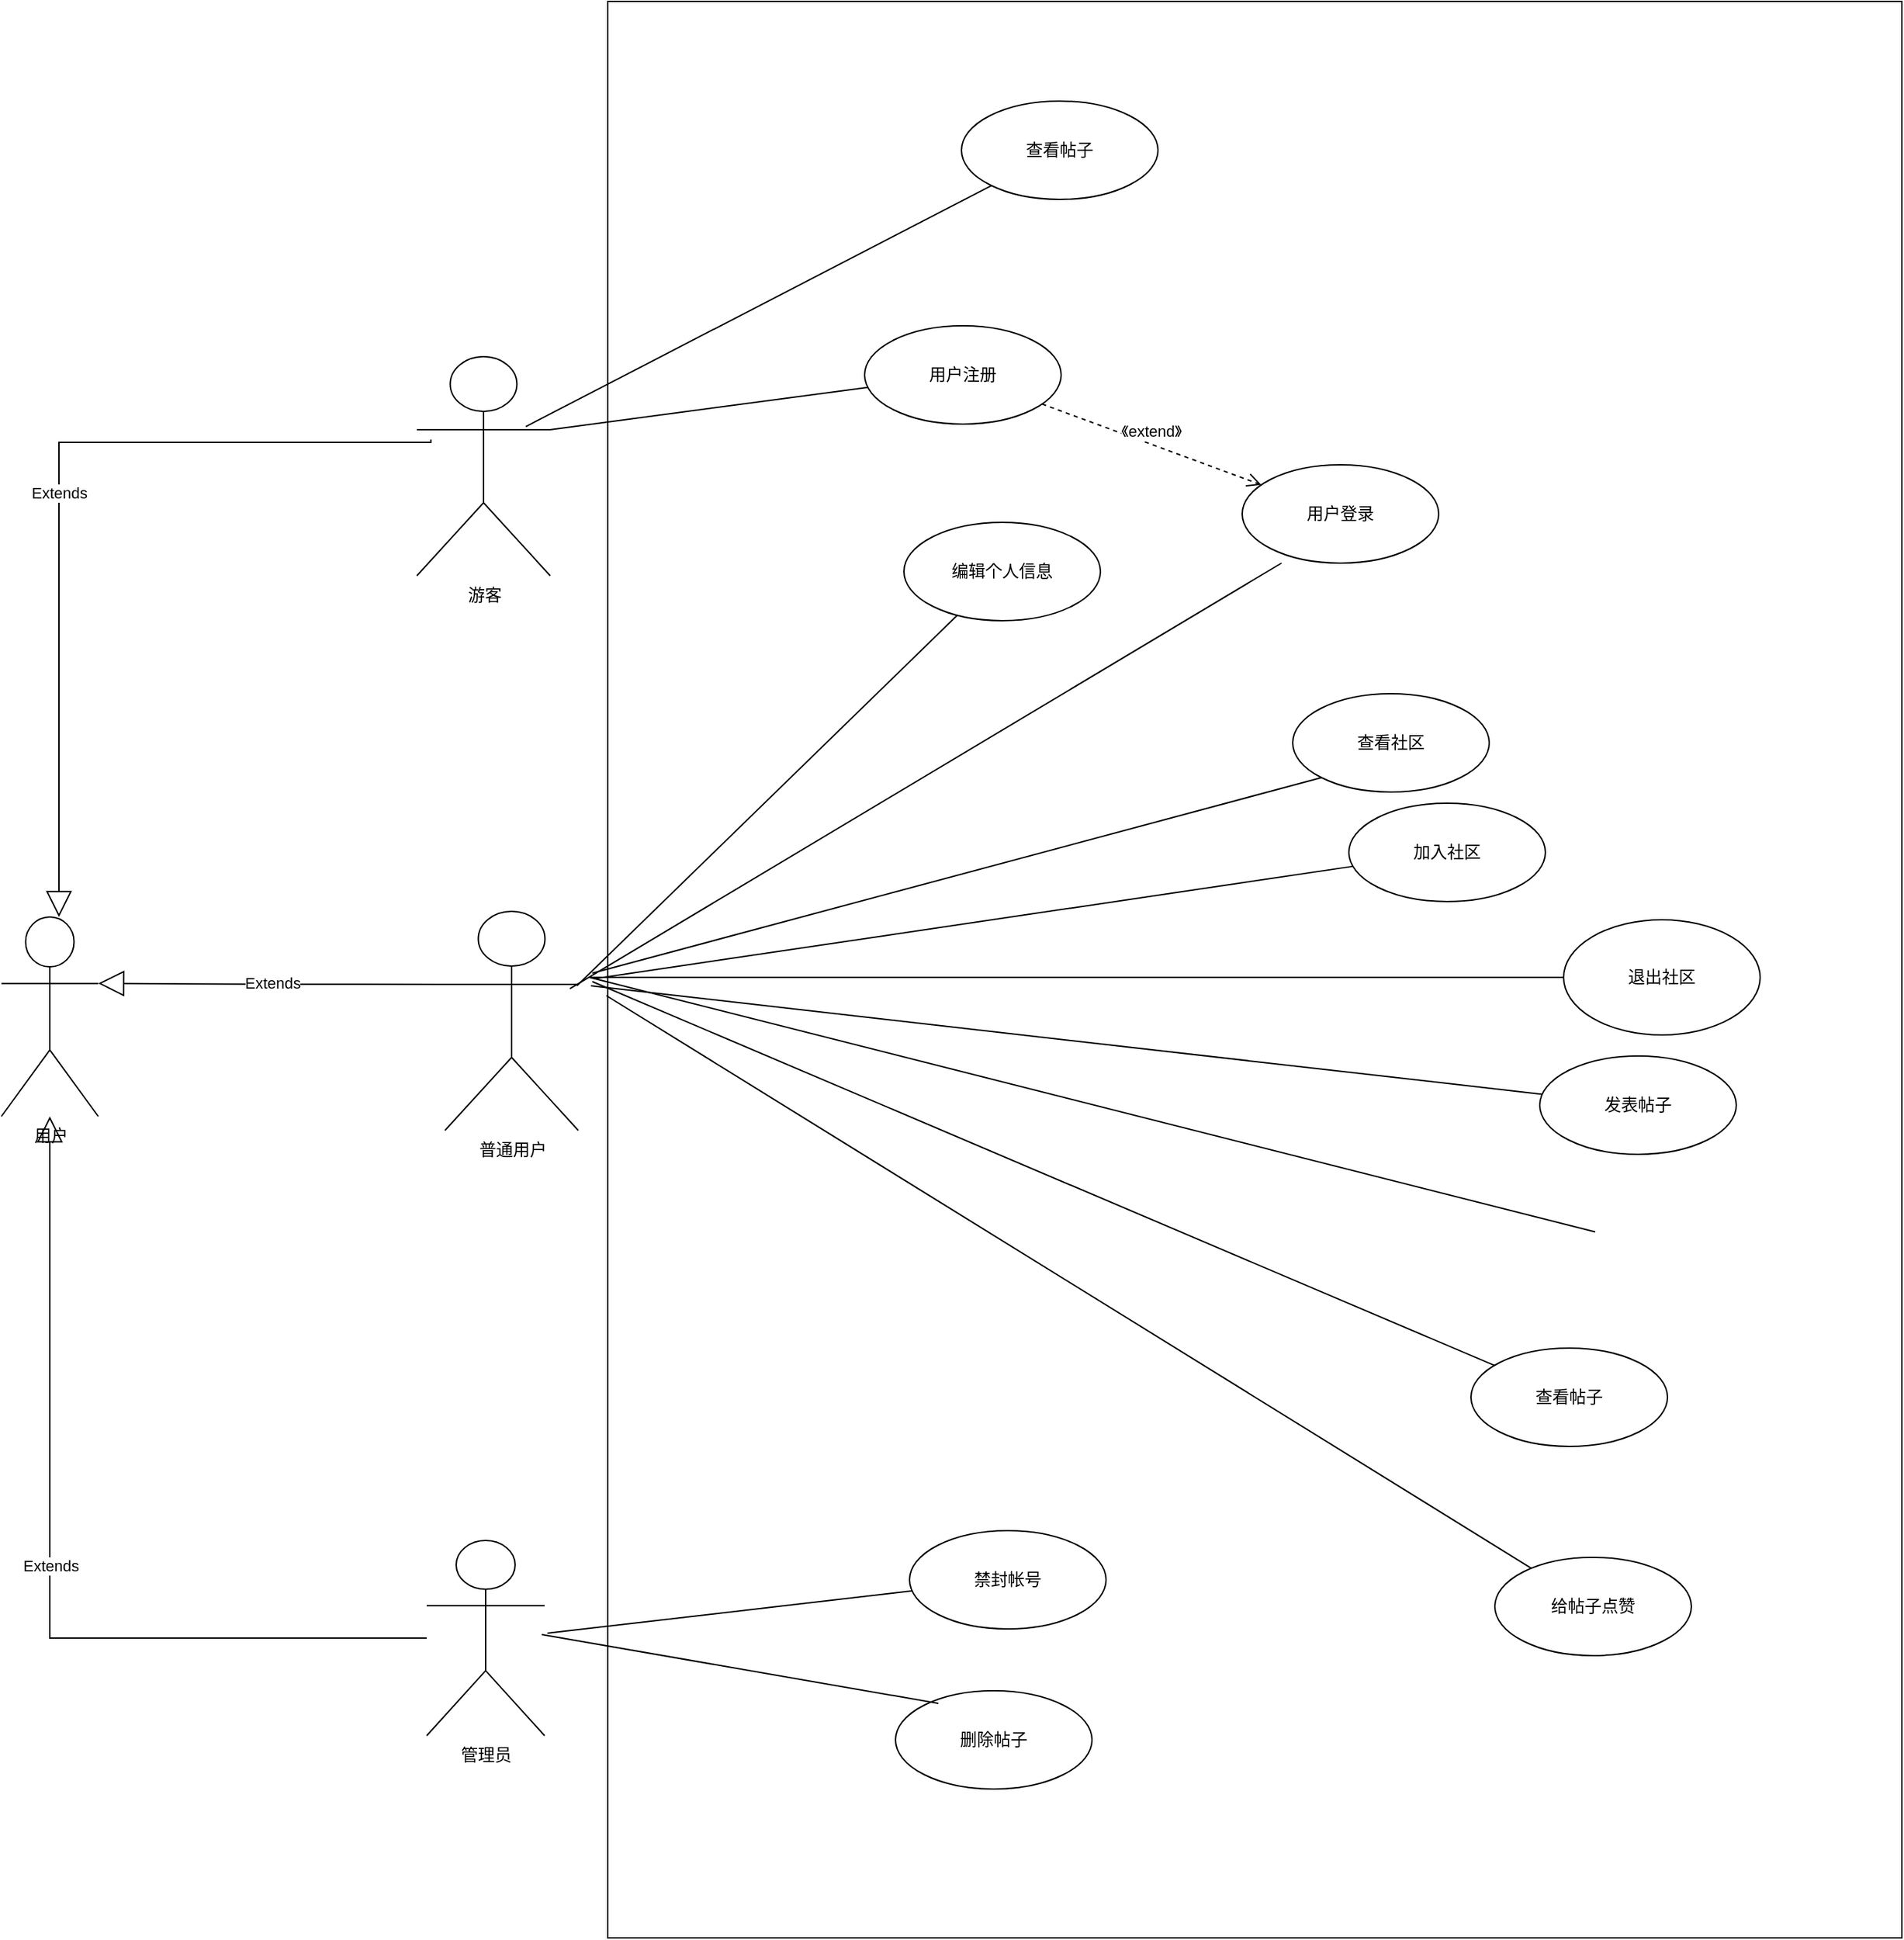 <mxfile version="22.1.8" type="github">
  <diagram id="C5RBs43oDa-KdzZeNtuy" name="Page-1">
    <mxGraphModel dx="2225" dy="2435" grid="0" gridSize="10" guides="1" tooltips="1" connect="1" arrows="1" fold="1" page="0" pageScale="1" pageWidth="827" pageHeight="1169" math="0" shadow="0">
      <root>
        <mxCell id="WIyWlLk6GJQsqaUBKTNV-0" />
        <mxCell id="WIyWlLk6GJQsqaUBKTNV-1" parent="WIyWlLk6GJQsqaUBKTNV-0" />
        <mxCell id="DFfbhcOuZ-YScBZ3NVUc-0" value="用户" style="shape=umlActor;verticalLabelPosition=bottom;verticalAlign=top;html=1;outlineConnect=0;" parent="WIyWlLk6GJQsqaUBKTNV-1" vertex="1">
          <mxGeometry x="405" y="204" width="69" height="142" as="geometry" />
        </mxCell>
        <mxCell id="DFfbhcOuZ-YScBZ3NVUc-15" value="《extend》" style="html=1;verticalAlign=bottom;endArrow=open;dashed=1;endSize=8;curved=0;rounded=0;" parent="WIyWlLk6GJQsqaUBKTNV-1" source="DFfbhcOuZ-YScBZ3NVUc-17" target="DFfbhcOuZ-YScBZ3NVUc-16" edge="1">
          <mxGeometry relative="1" as="geometry">
            <mxPoint x="1944.0" y="-144" as="sourcePoint" />
            <mxPoint x="1634" y="-111" as="targetPoint" />
          </mxGeometry>
        </mxCell>
        <mxCell id="DFfbhcOuZ-YScBZ3NVUc-16" value="用户登录" style="ellipse;whiteSpace=wrap;html=1;" parent="WIyWlLk6GJQsqaUBKTNV-1" vertex="1">
          <mxGeometry x="1289" y="-118" width="140" height="70" as="geometry" />
        </mxCell>
        <mxCell id="DFfbhcOuZ-YScBZ3NVUc-17" value="用户注册" style="ellipse;whiteSpace=wrap;html=1;" parent="WIyWlLk6GJQsqaUBKTNV-1" vertex="1">
          <mxGeometry x="1020" y="-217" width="140" height="70" as="geometry" />
        </mxCell>
        <mxCell id="DFfbhcOuZ-YScBZ3NVUc-23" value="查看社区" style="ellipse;whiteSpace=wrap;html=1;" parent="WIyWlLk6GJQsqaUBKTNV-1" vertex="1">
          <mxGeometry x="1325" y="45" width="140" height="70" as="geometry" />
        </mxCell>
        <mxCell id="DFfbhcOuZ-YScBZ3NVUc-24" value="加入社区" style="ellipse;whiteSpace=wrap;html=1;" parent="WIyWlLk6GJQsqaUBKTNV-1" vertex="1">
          <mxGeometry x="1365" y="123" width="140" height="70" as="geometry" />
        </mxCell>
        <mxCell id="DFfbhcOuZ-YScBZ3NVUc-25" value="退出社区" style="ellipse;whiteSpace=wrap;html=1;" parent="WIyWlLk6GJQsqaUBKTNV-1" vertex="1">
          <mxGeometry x="1518" y="206" width="140" height="82" as="geometry" />
        </mxCell>
        <mxCell id="DFfbhcOuZ-YScBZ3NVUc-37" value="发表帖子" style="ellipse;whiteSpace=wrap;html=1;" parent="WIyWlLk6GJQsqaUBKTNV-1" vertex="1">
          <mxGeometry x="1501" y="303" width="140" height="70" as="geometry" />
        </mxCell>
        <mxCell id="DFfbhcOuZ-YScBZ3NVUc-39" value="给帖子点赞" style="ellipse;whiteSpace=wrap;html=1;" parent="WIyWlLk6GJQsqaUBKTNV-1" vertex="1">
          <mxGeometry x="1469" y="660" width="140" height="70" as="geometry" />
        </mxCell>
        <mxCell id="DFfbhcOuZ-YScBZ3NVUc-46" value="管理员" style="shape=umlActor;verticalLabelPosition=bottom;verticalAlign=top;html=1;" parent="WIyWlLk6GJQsqaUBKTNV-1" vertex="1">
          <mxGeometry x="708" y="648" width="84" height="139" as="geometry" />
        </mxCell>
        <mxCell id="DFfbhcOuZ-YScBZ3NVUc-47" value="游客" style="shape=umlActor;verticalLabelPosition=bottom;verticalAlign=top;html=1;" parent="WIyWlLk6GJQsqaUBKTNV-1" vertex="1">
          <mxGeometry x="701" y="-195" width="95" height="156" as="geometry" />
        </mxCell>
        <mxCell id="ilz04YwUhrbSzE_xoEY--2" value="普通用户" style="shape=umlActor;verticalLabelPosition=bottom;verticalAlign=top;html=1;" vertex="1" parent="WIyWlLk6GJQsqaUBKTNV-1">
          <mxGeometry x="721" y="200" width="95" height="156" as="geometry" />
        </mxCell>
        <mxCell id="ilz04YwUhrbSzE_xoEY--8" value="Extends" style="endArrow=block;endSize=16;endFill=0;html=1;rounded=0;edgeStyle=orthogonalEdgeStyle;entryX=1;entryY=0.333;entryDx=0;entryDy=0;entryPerimeter=0;exitX=0;exitY=0.333;exitDx=0;exitDy=0;exitPerimeter=0;" edge="1" parent="WIyWlLk6GJQsqaUBKTNV-1" source="ilz04YwUhrbSzE_xoEY--2" target="DFfbhcOuZ-YScBZ3NVUc-0">
          <mxGeometry width="160" relative="1" as="geometry">
            <mxPoint x="474" y="471" as="sourcePoint" />
            <mxPoint x="634" y="471" as="targetPoint" />
          </mxGeometry>
        </mxCell>
        <mxCell id="ilz04YwUhrbSzE_xoEY--10" value="Extends" style="endArrow=block;endSize=16;endFill=0;html=1;rounded=0;edgeStyle=orthogonalEdgeStyle;" edge="1" parent="WIyWlLk6GJQsqaUBKTNV-1" source="DFfbhcOuZ-YScBZ3NVUc-46" target="DFfbhcOuZ-YScBZ3NVUc-0">
          <mxGeometry width="160" relative="1" as="geometry">
            <mxPoint x="911" y="262" as="sourcePoint" />
            <mxPoint x="1071" y="262" as="targetPoint" />
          </mxGeometry>
        </mxCell>
        <mxCell id="ilz04YwUhrbSzE_xoEY--11" value="Extends" style="endArrow=block;endSize=16;endFill=0;html=1;rounded=0;edgeStyle=orthogonalEdgeStyle;" edge="1" parent="WIyWlLk6GJQsqaUBKTNV-1" target="DFfbhcOuZ-YScBZ3NVUc-0">
          <mxGeometry width="160" relative="1" as="geometry">
            <mxPoint x="711" y="-136" as="sourcePoint" />
            <mxPoint x="1071" y="262" as="targetPoint" />
            <Array as="points">
              <mxPoint x="446" y="-134" />
            </Array>
          </mxGeometry>
        </mxCell>
        <mxCell id="ilz04YwUhrbSzE_xoEY--12" value="查看帖子" style="ellipse;whiteSpace=wrap;html=1;" vertex="1" parent="WIyWlLk6GJQsqaUBKTNV-1">
          <mxGeometry x="1452" y="511" width="140" height="70" as="geometry" />
        </mxCell>
        <mxCell id="ilz04YwUhrbSzE_xoEY--13" value="编辑个人信息" style="ellipse;whiteSpace=wrap;html=1;" vertex="1" parent="WIyWlLk6GJQsqaUBKTNV-1">
          <mxGeometry x="1048" y="-77" width="140" height="70" as="geometry" />
        </mxCell>
        <mxCell id="ilz04YwUhrbSzE_xoEY--36" value="" style="edgeStyle=none;orthogonalLoop=1;jettySize=auto;html=1;rounded=0;endArrow=none;endFill=0;entryX=0;entryY=1;entryDx=0;entryDy=0;" edge="1" parent="WIyWlLk6GJQsqaUBKTNV-1" target="DFfbhcOuZ-YScBZ3NVUc-23">
          <mxGeometry width="100" relative="1" as="geometry">
            <mxPoint x="826" y="244" as="sourcePoint" />
            <mxPoint x="947.533" y="119.511" as="targetPoint" />
            <Array as="points" />
          </mxGeometry>
        </mxCell>
        <mxCell id="ilz04YwUhrbSzE_xoEY--37" value="" style="edgeStyle=none;orthogonalLoop=1;jettySize=auto;html=1;rounded=0;endArrow=none;endFill=0;" edge="1" parent="WIyWlLk6GJQsqaUBKTNV-1" target="ilz04YwUhrbSzE_xoEY--12">
          <mxGeometry width="100" relative="1" as="geometry">
            <mxPoint x="826" y="250" as="sourcePoint" />
            <mxPoint x="1026.62" y="389.72" as="targetPoint" />
            <Array as="points" />
          </mxGeometry>
        </mxCell>
        <mxCell id="ilz04YwUhrbSzE_xoEY--38" value="" style="edgeStyle=none;orthogonalLoop=1;jettySize=auto;html=1;rounded=0;endArrow=none;endFill=0;" edge="1" parent="WIyWlLk6GJQsqaUBKTNV-1" target="DFfbhcOuZ-YScBZ3NVUc-39">
          <mxGeometry width="100" relative="1" as="geometry">
            <mxPoint x="836" y="260" as="sourcePoint" />
            <mxPoint x="1036.62" y="399.72" as="targetPoint" />
            <Array as="points" />
          </mxGeometry>
        </mxCell>
        <mxCell id="ilz04YwUhrbSzE_xoEY--39" value="" style="edgeStyle=none;orthogonalLoop=1;jettySize=auto;html=1;rounded=0;endArrow=none;endFill=0;" edge="1" parent="WIyWlLk6GJQsqaUBKTNV-1" target="DFfbhcOuZ-YScBZ3NVUc-37">
          <mxGeometry width="100" relative="1" as="geometry">
            <mxPoint x="825" y="253" as="sourcePoint" />
            <mxPoint x="1046.62" y="409.72" as="targetPoint" />
            <Array as="points" />
          </mxGeometry>
        </mxCell>
        <mxCell id="ilz04YwUhrbSzE_xoEY--40" value="" style="edgeStyle=none;orthogonalLoop=1;jettySize=auto;html=1;rounded=0;endArrow=none;endFill=0;exitX=1;exitY=0.333;exitDx=0;exitDy=0;exitPerimeter=0;" edge="1" parent="WIyWlLk6GJQsqaUBKTNV-1">
          <mxGeometry width="100" relative="1" as="geometry">
            <mxPoint x="824" y="247.0" as="sourcePoint" />
            <mxPoint x="1540.507" y="428.231" as="targetPoint" />
            <Array as="points" />
          </mxGeometry>
        </mxCell>
        <mxCell id="ilz04YwUhrbSzE_xoEY--41" value="" style="edgeStyle=none;orthogonalLoop=1;jettySize=auto;html=1;rounded=0;endArrow=none;endFill=0;" edge="1" parent="WIyWlLk6GJQsqaUBKTNV-1" target="DFfbhcOuZ-YScBZ3NVUc-24">
          <mxGeometry width="100" relative="1" as="geometry">
            <mxPoint x="827" y="248" as="sourcePoint" />
            <mxPoint x="1066.62" y="429.72" as="targetPoint" />
            <Array as="points" />
          </mxGeometry>
        </mxCell>
        <mxCell id="ilz04YwUhrbSzE_xoEY--42" value="" style="edgeStyle=none;orthogonalLoop=1;jettySize=auto;html=1;rounded=0;endArrow=none;endFill=0;exitX=1;exitY=0.333;exitDx=0;exitDy=0;exitPerimeter=0;" edge="1" parent="WIyWlLk6GJQsqaUBKTNV-1" target="DFfbhcOuZ-YScBZ3NVUc-25">
          <mxGeometry width="100" relative="1" as="geometry">
            <mxPoint x="824" y="247.0" as="sourcePoint" />
            <mxPoint x="1073" y="115" as="targetPoint" />
            <Array as="points" />
          </mxGeometry>
        </mxCell>
        <mxCell id="ilz04YwUhrbSzE_xoEY--43" value="" style="edgeStyle=none;orthogonalLoop=1;jettySize=auto;html=1;rounded=0;endArrow=none;endFill=0;" edge="1" parent="WIyWlLk6GJQsqaUBKTNV-1" target="ilz04YwUhrbSzE_xoEY--13">
          <mxGeometry width="100" relative="1" as="geometry">
            <mxPoint x="815" y="253" as="sourcePoint" />
            <mxPoint x="849.795" y="37.983" as="targetPoint" />
            <Array as="points" />
          </mxGeometry>
        </mxCell>
        <mxCell id="ilz04YwUhrbSzE_xoEY--44" value="禁封帐号" style="ellipse;whiteSpace=wrap;html=1;" vertex="1" parent="WIyWlLk6GJQsqaUBKTNV-1">
          <mxGeometry x="1052" y="641" width="140" height="70" as="geometry" />
        </mxCell>
        <mxCell id="ilz04YwUhrbSzE_xoEY--45" value="删除帖子" style="ellipse;whiteSpace=wrap;html=1;" vertex="1" parent="WIyWlLk6GJQsqaUBKTNV-1">
          <mxGeometry x="1042" y="755" width="140" height="70" as="geometry" />
        </mxCell>
        <mxCell id="ilz04YwUhrbSzE_xoEY--46" value="" style="edgeStyle=none;orthogonalLoop=1;jettySize=auto;html=1;rounded=0;endArrow=none;endFill=0;" edge="1" parent="WIyWlLk6GJQsqaUBKTNV-1" target="ilz04YwUhrbSzE_xoEY--44">
          <mxGeometry width="100" relative="1" as="geometry">
            <mxPoint x="794" y="714" as="sourcePoint" />
            <mxPoint x="954" y="506" as="targetPoint" />
            <Array as="points" />
          </mxGeometry>
        </mxCell>
        <mxCell id="ilz04YwUhrbSzE_xoEY--47" value="" style="edgeStyle=none;orthogonalLoop=1;jettySize=auto;html=1;rounded=0;endArrow=none;endFill=0;entryX=0.218;entryY=0.128;entryDx=0;entryDy=0;entryPerimeter=0;" edge="1" parent="WIyWlLk6GJQsqaUBKTNV-1" target="ilz04YwUhrbSzE_xoEY--45">
          <mxGeometry width="100" relative="1" as="geometry">
            <mxPoint x="790" y="715" as="sourcePoint" />
            <mxPoint x="941" y="571" as="targetPoint" />
            <Array as="points" />
          </mxGeometry>
        </mxCell>
        <mxCell id="ilz04YwUhrbSzE_xoEY--48" value="查看帖子" style="ellipse;whiteSpace=wrap;html=1;" vertex="1" parent="WIyWlLk6GJQsqaUBKTNV-1">
          <mxGeometry x="1089" y="-377" width="140" height="70" as="geometry" />
        </mxCell>
        <mxCell id="ilz04YwUhrbSzE_xoEY--50" value="" style="edgeStyle=none;orthogonalLoop=1;jettySize=auto;html=1;rounded=0;endArrow=none;endFill=0;entryX=0.2;entryY=1;entryDx=0;entryDy=0;entryPerimeter=0;exitX=0.937;exitY=0.353;exitDx=0;exitDy=0;exitPerimeter=0;" edge="1" parent="WIyWlLk6GJQsqaUBKTNV-1" source="ilz04YwUhrbSzE_xoEY--2" target="DFfbhcOuZ-YScBZ3NVUc-16">
          <mxGeometry width="100" relative="1" as="geometry">
            <mxPoint x="838" y="269" as="sourcePoint" />
            <mxPoint x="852" y="53" as="targetPoint" />
            <Array as="points" />
          </mxGeometry>
        </mxCell>
        <mxCell id="ilz04YwUhrbSzE_xoEY--55" value="" style="html=1;whiteSpace=wrap;fillColor=none;" vertex="1" parent="WIyWlLk6GJQsqaUBKTNV-1">
          <mxGeometry x="837" y="-448" width="922" height="1379" as="geometry" />
        </mxCell>
        <mxCell id="ilz04YwUhrbSzE_xoEY--51" value="" style="edgeStyle=none;orthogonalLoop=1;jettySize=auto;html=1;rounded=0;endArrow=none;endFill=0;entryX=0.817;entryY=0.319;entryDx=0;entryDy=0;entryPerimeter=0;" edge="1" parent="WIyWlLk6GJQsqaUBKTNV-1" source="ilz04YwUhrbSzE_xoEY--48" target="DFfbhcOuZ-YScBZ3NVUc-47">
          <mxGeometry width="100" relative="1" as="geometry">
            <mxPoint x="848" y="279" as="sourcePoint" />
            <mxPoint x="742" y="61" as="targetPoint" />
            <Array as="points" />
          </mxGeometry>
        </mxCell>
        <mxCell id="ilz04YwUhrbSzE_xoEY--52" value="" style="edgeStyle=none;orthogonalLoop=1;jettySize=auto;html=1;rounded=0;endArrow=none;endFill=0;entryX=1;entryY=0.333;entryDx=0;entryDy=0;entryPerimeter=0;" edge="1" parent="WIyWlLk6GJQsqaUBKTNV-1" source="DFfbhcOuZ-YScBZ3NVUc-17" target="DFfbhcOuZ-YScBZ3NVUc-47">
          <mxGeometry width="100" relative="1" as="geometry">
            <mxPoint x="858" y="289" as="sourcePoint" />
            <mxPoint x="752" y="71" as="targetPoint" />
            <Array as="points" />
          </mxGeometry>
        </mxCell>
      </root>
    </mxGraphModel>
  </diagram>
</mxfile>
